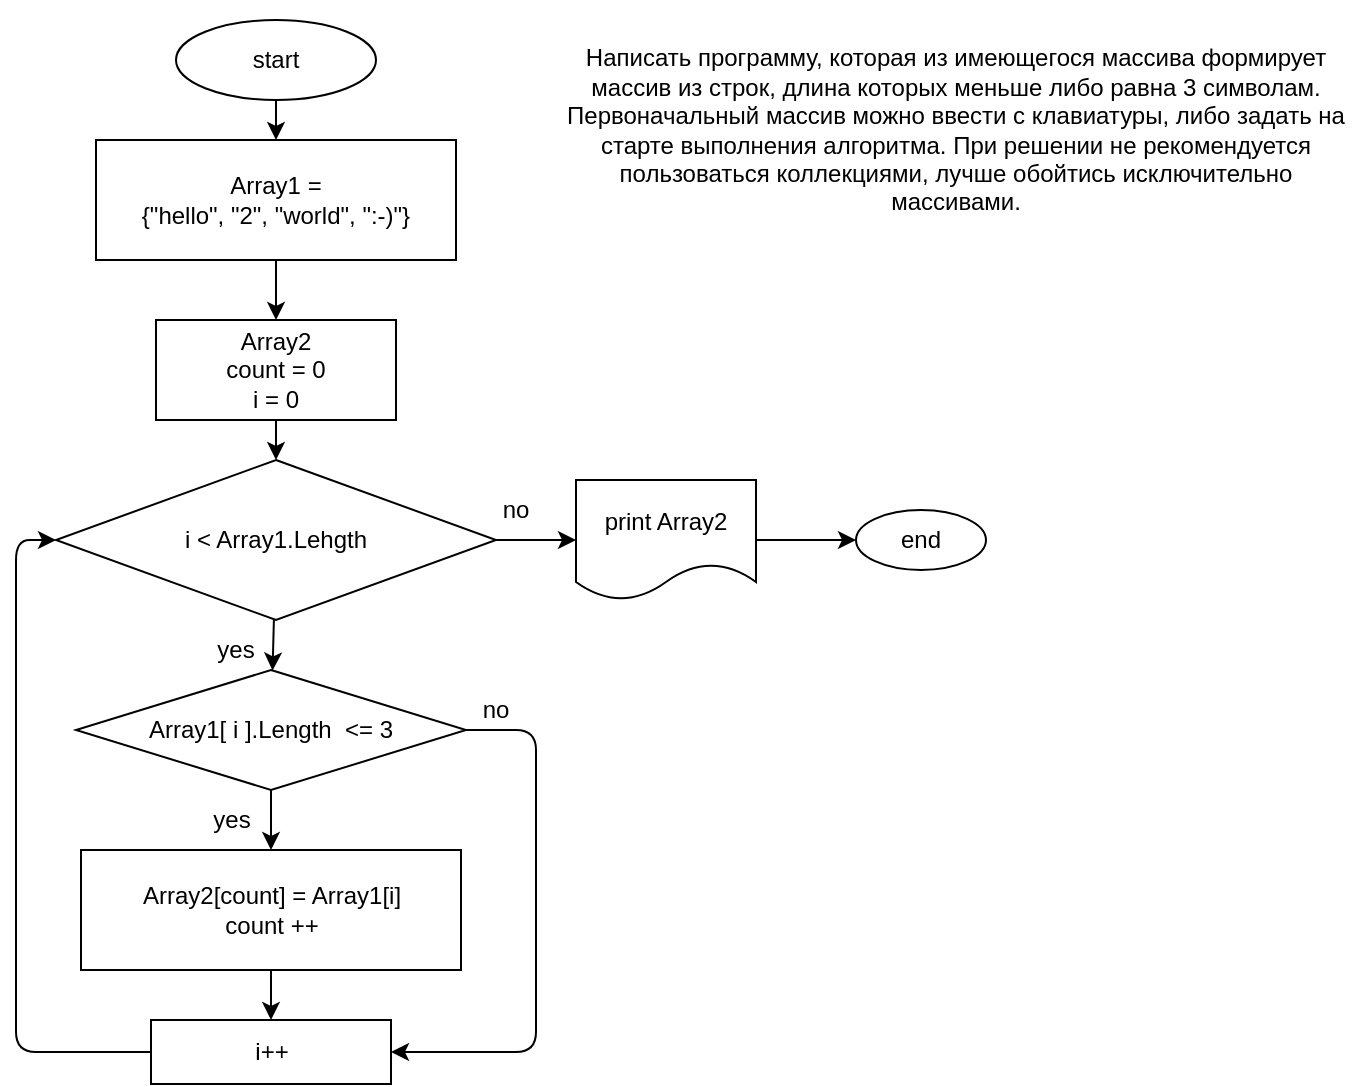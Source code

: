 <mxfile>
    <diagram id="QDPjIXTl1A-CFHZqB18i" name="Page-1">
        <mxGraphModel dx="739" dy="264" grid="1" gridSize="10" guides="1" tooltips="1" connect="1" arrows="1" fold="1" page="1" pageScale="1" pageWidth="827" pageHeight="1169" math="0" shadow="0">
            <root>
                <mxCell id="0"/>
                <mxCell id="1" parent="0"/>
                <mxCell id="5" value="" style="edgeStyle=none;html=1;" parent="1" source="2" target="4" edge="1">
                    <mxGeometry relative="1" as="geometry"/>
                </mxCell>
                <mxCell id="2" value="start" style="ellipse;whiteSpace=wrap;html=1;" parent="1" vertex="1">
                    <mxGeometry x="190" y="70" width="100" height="40" as="geometry"/>
                </mxCell>
                <mxCell id="3" value="Написать программу, которая из имеющегося массива формирует массив&amp;nbsp;из строк, длина которых меньше либо равна 3 символам. Первоначальный массив можно ввести с клавиатуры, либо задать на старте выполнения алгоритма. При решении не рекомендуется пользоваться коллекциями, лучше обойтись исключительно массивами." style="text;html=1;strokeColor=none;fillColor=none;align=center;verticalAlign=middle;whiteSpace=wrap;rounded=0;" parent="1" vertex="1">
                    <mxGeometry x="380" y="60" width="400" height="130" as="geometry"/>
                </mxCell>
                <mxCell id="7" value="" style="edgeStyle=none;html=1;" parent="1" source="4" edge="1">
                    <mxGeometry relative="1" as="geometry">
                        <mxPoint x="240" y="220" as="targetPoint"/>
                    </mxGeometry>
                </mxCell>
                <mxCell id="4" value="Array1 = &lt;br&gt;{&quot;hello&quot;, &quot;2&quot;, &quot;world&quot;, &quot;:-)&quot;}" style="shape=parallelogram;perimeter=parallelogramPerimeter;whiteSpace=wrap;html=1;fixedSize=1;size=0;" parent="1" vertex="1">
                    <mxGeometry x="150" y="130" width="180" height="60" as="geometry"/>
                </mxCell>
                <mxCell id="11" value="" style="edgeStyle=none;html=1;" parent="1" source="6" target="10" edge="1">
                    <mxGeometry relative="1" as="geometry"/>
                </mxCell>
                <mxCell id="23" style="edgeStyle=none;html=1;exitX=1;exitY=0.5;exitDx=0;exitDy=0;entryX=1;entryY=0.5;entryDx=0;entryDy=0;" parent="1" source="6" target="21" edge="1">
                    <mxGeometry relative="1" as="geometry">
                        <mxPoint x="370" y="470.0" as="targetPoint"/>
                        <Array as="points">
                            <mxPoint x="370" y="425"/>
                            <mxPoint x="370" y="586"/>
                        </Array>
                    </mxGeometry>
                </mxCell>
                <mxCell id="6" value="Array1[ i ].Length&amp;nbsp;&amp;nbsp;&amp;lt;= 3" style="rhombus;whiteSpace=wrap;html=1;" parent="1" vertex="1">
                    <mxGeometry x="140" y="395" width="195" height="60" as="geometry"/>
                </mxCell>
                <mxCell id="9" value="" style="edgeStyle=none;html=1;" parent="1" source="8" edge="1">
                    <mxGeometry relative="1" as="geometry">
                        <mxPoint x="240" y="290" as="targetPoint"/>
                    </mxGeometry>
                </mxCell>
                <mxCell id="8" value="Array2&lt;br&gt;count = 0&lt;br&gt;i = 0" style="rounded=0;whiteSpace=wrap;html=1;" parent="1" vertex="1">
                    <mxGeometry x="180" y="220" width="120" height="50" as="geometry"/>
                </mxCell>
                <mxCell id="22" value="" style="edgeStyle=none;html=1;" parent="1" source="10" target="21" edge="1">
                    <mxGeometry relative="1" as="geometry"/>
                </mxCell>
                <mxCell id="10" value="Array2[count] = Array1[i]&lt;br&gt;count ++" style="rounded=0;whiteSpace=wrap;html=1;" parent="1" vertex="1">
                    <mxGeometry x="142.5" y="485" width="190" height="60" as="geometry"/>
                </mxCell>
                <mxCell id="15" value="" style="edgeStyle=none;html=1;" parent="1" source="13" target="6" edge="1">
                    <mxGeometry relative="1" as="geometry"/>
                </mxCell>
                <mxCell id="27" value="" style="edgeStyle=none;html=1;" parent="1" source="13" target="26" edge="1">
                    <mxGeometry relative="1" as="geometry"/>
                </mxCell>
                <mxCell id="13" value="i &amp;lt; Array1.Lehgth" style="rhombus;whiteSpace=wrap;html=1;" parent="1" vertex="1">
                    <mxGeometry x="130" y="290" width="220" height="80" as="geometry"/>
                </mxCell>
                <mxCell id="16" value="yes" style="text;html=1;strokeColor=none;fillColor=none;align=center;verticalAlign=middle;whiteSpace=wrap;rounded=0;" parent="1" vertex="1">
                    <mxGeometry x="190" y="370" width="60" height="30" as="geometry"/>
                </mxCell>
                <mxCell id="18" value="yes" style="text;html=1;strokeColor=none;fillColor=none;align=center;verticalAlign=middle;whiteSpace=wrap;rounded=0;" parent="1" vertex="1">
                    <mxGeometry x="187.5" y="455" width="60" height="30" as="geometry"/>
                </mxCell>
                <mxCell id="20" value="no" style="text;html=1;strokeColor=none;fillColor=none;align=center;verticalAlign=middle;whiteSpace=wrap;rounded=0;" parent="1" vertex="1">
                    <mxGeometry x="320" y="400" width="60" height="30" as="geometry"/>
                </mxCell>
                <mxCell id="25" style="edgeStyle=none;html=1;exitX=0;exitY=0.5;exitDx=0;exitDy=0;entryX=0;entryY=0.5;entryDx=0;entryDy=0;" parent="1" source="21" target="13" edge="1">
                    <mxGeometry relative="1" as="geometry">
                        <mxPoint x="30" y="400.0" as="targetPoint"/>
                        <Array as="points">
                            <mxPoint x="110" y="586"/>
                            <mxPoint x="110" y="330"/>
                        </Array>
                    </mxGeometry>
                </mxCell>
                <mxCell id="21" value="i++" style="rounded=0;whiteSpace=wrap;html=1;" parent="1" vertex="1">
                    <mxGeometry x="177.5" y="570" width="120" height="32" as="geometry"/>
                </mxCell>
                <mxCell id="29" value="" style="edgeStyle=none;html=1;" parent="1" source="26" target="28" edge="1">
                    <mxGeometry relative="1" as="geometry"/>
                </mxCell>
                <mxCell id="26" value="print Array2" style="shape=document;whiteSpace=wrap;html=1;boundedLbl=1;" parent="1" vertex="1">
                    <mxGeometry x="390" y="300" width="90" height="60" as="geometry"/>
                </mxCell>
                <mxCell id="28" value="end" style="ellipse;whiteSpace=wrap;html=1;" parent="1" vertex="1">
                    <mxGeometry x="530" y="315" width="65" height="30" as="geometry"/>
                </mxCell>
                <mxCell id="30" value="no" style="text;html=1;strokeColor=none;fillColor=none;align=center;verticalAlign=middle;whiteSpace=wrap;rounded=0;" vertex="1" parent="1">
                    <mxGeometry x="330" y="300" width="60" height="30" as="geometry"/>
                </mxCell>
            </root>
        </mxGraphModel>
    </diagram>
</mxfile>